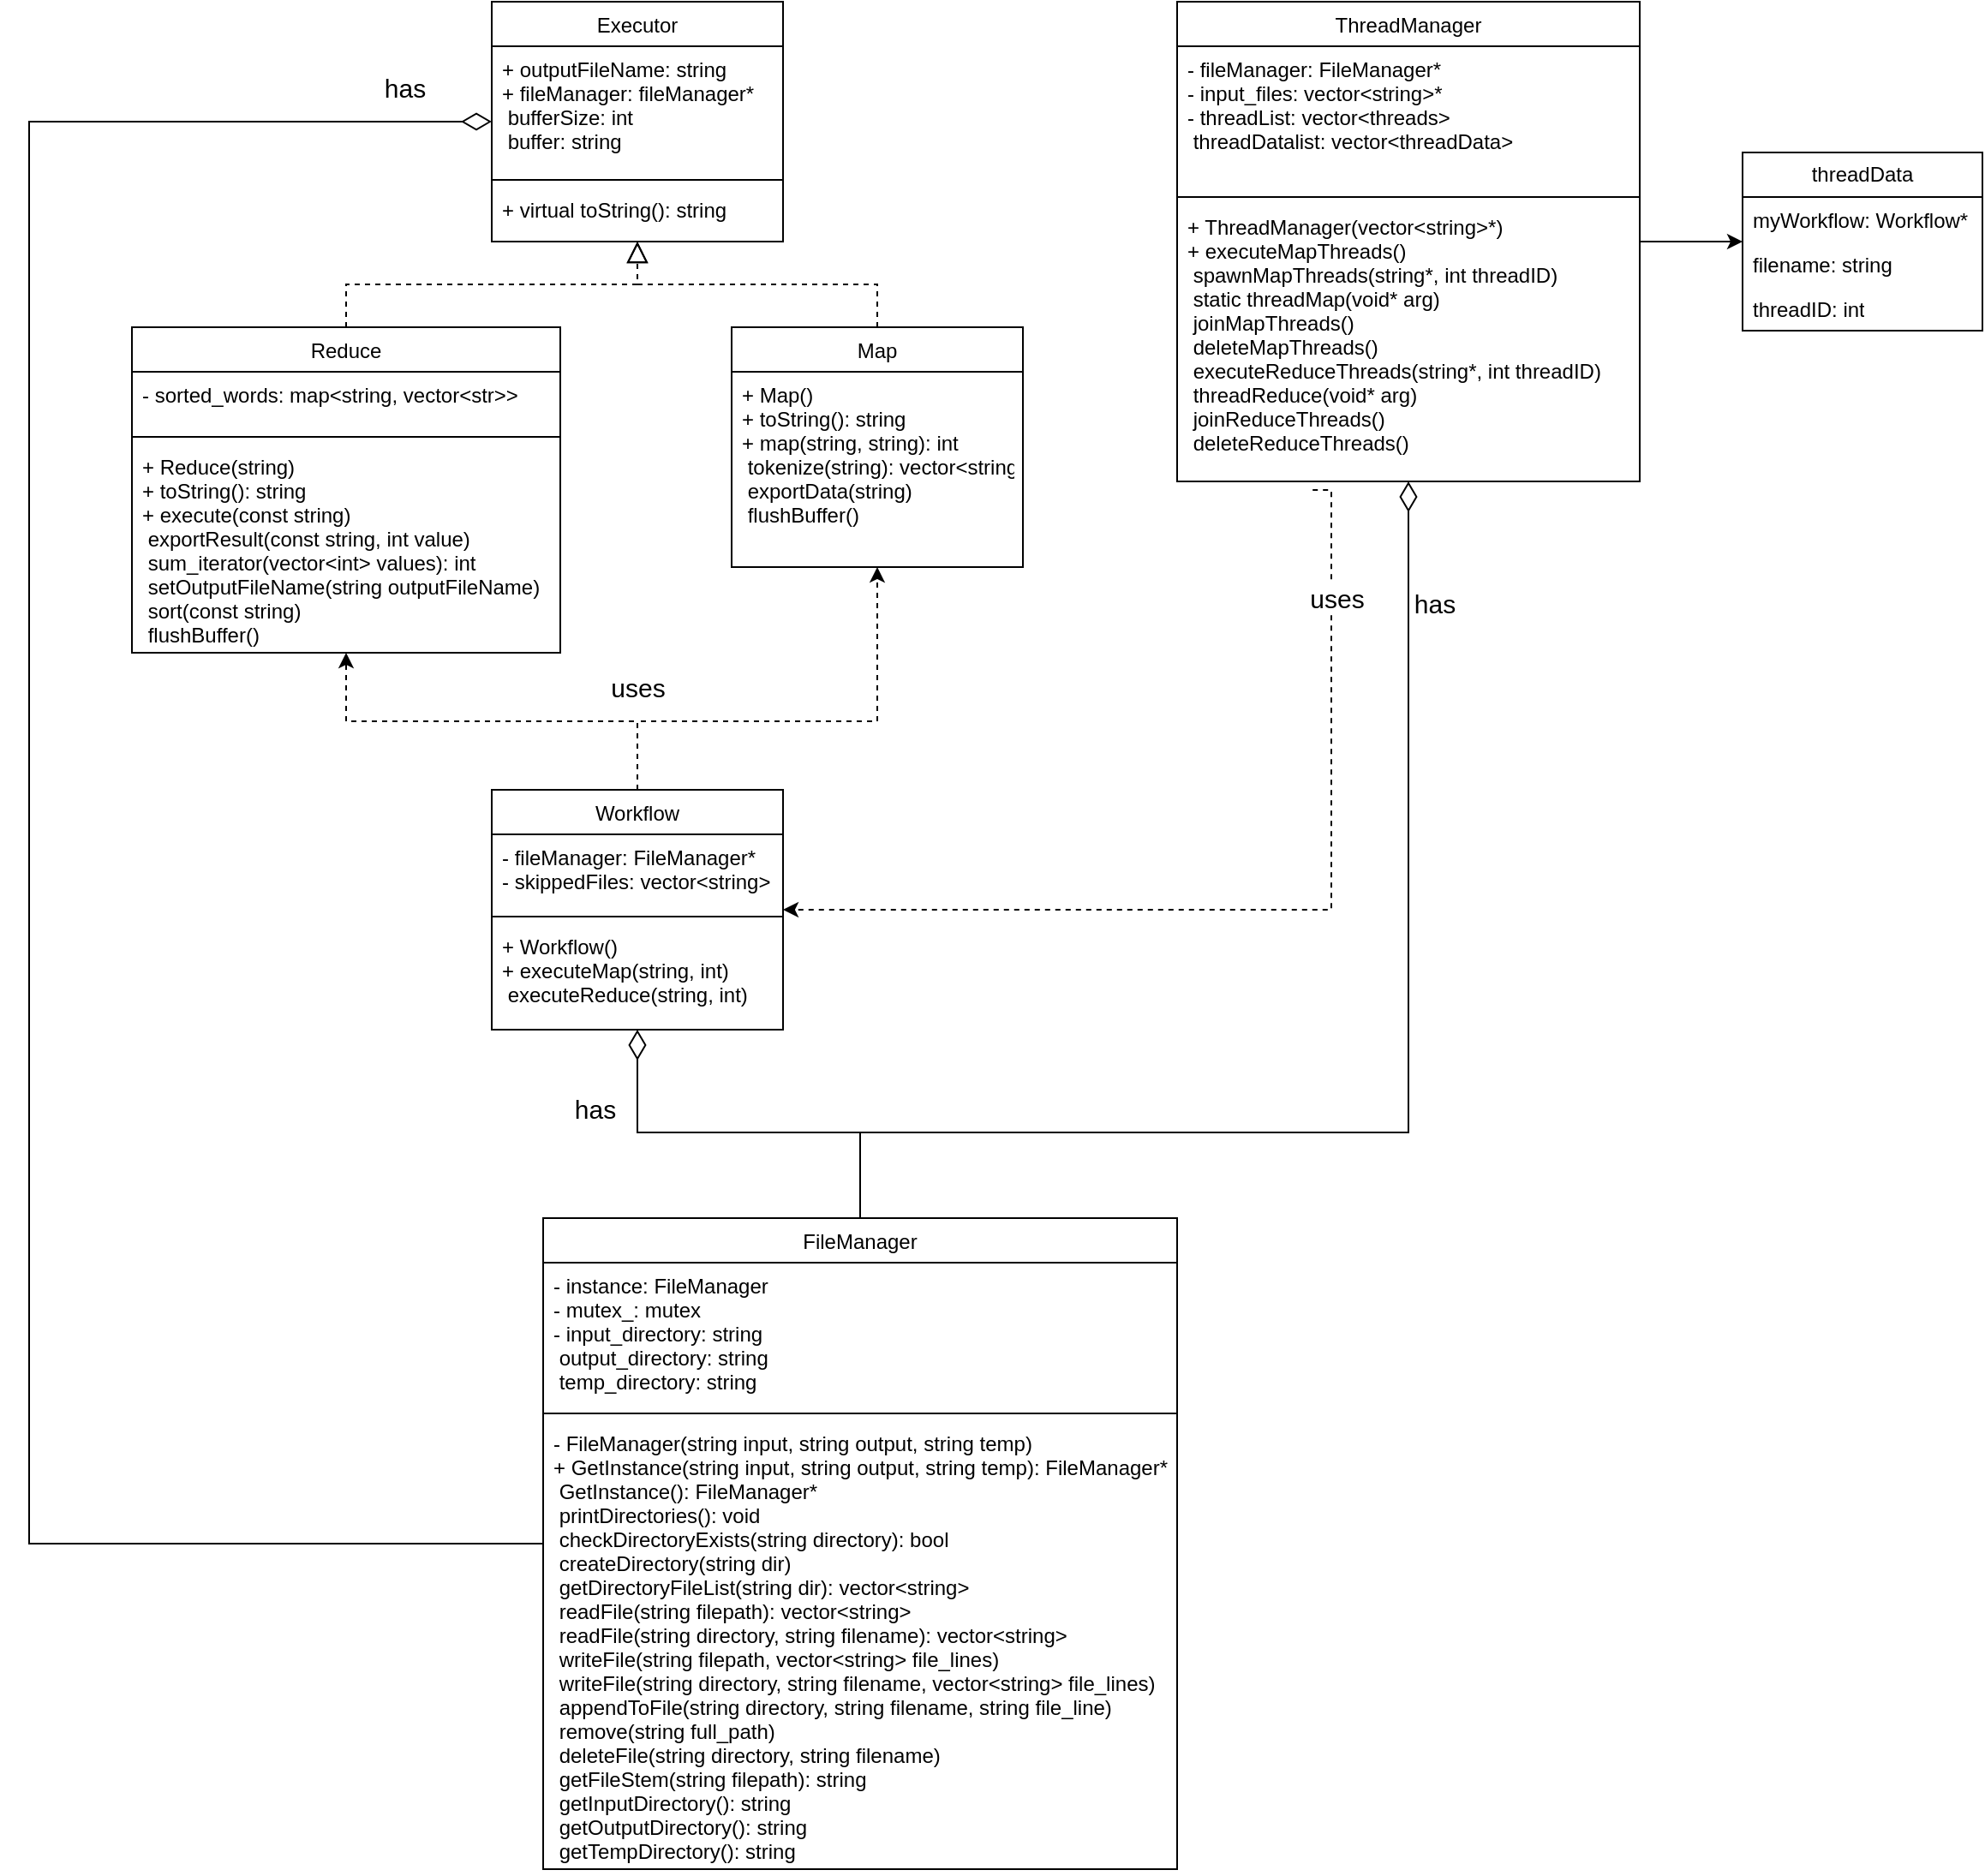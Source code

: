 <mxfile version="22.1.4" type="device">
  <diagram id="C5RBs43oDa-KdzZeNtuy" name="Page-1">
    <mxGraphModel dx="2735" dy="2291" grid="1" gridSize="10" guides="1" tooltips="1" connect="1" arrows="1" fold="1" page="1" pageScale="1" pageWidth="827" pageHeight="1169" math="0" shadow="0">
      <root>
        <mxCell id="WIyWlLk6GJQsqaUBKTNV-0" />
        <mxCell id="WIyWlLk6GJQsqaUBKTNV-1" parent="WIyWlLk6GJQsqaUBKTNV-0" />
        <mxCell id="QwOFtuFbrtXF6RaGmLo7-42" style="edgeStyle=orthogonalEdgeStyle;rounded=0;orthogonalLoop=1;jettySize=auto;html=1;endArrow=diamondThin;endFill=0;startArrow=none;startFill=0;startSize=15;endSize=15;" edge="1" parent="WIyWlLk6GJQsqaUBKTNV-1" source="wkiR1pcnB2qaB7DTH7Au-5" target="QwOFtuFbrtXF6RaGmLo7-17">
          <mxGeometry relative="1" as="geometry">
            <Array as="points">
              <mxPoint x="-680" y="840" />
              <mxPoint x="-680" y="10" />
            </Array>
          </mxGeometry>
        </mxCell>
        <mxCell id="QwOFtuFbrtXF6RaGmLo7-52" value="has" style="edgeLabel;html=1;align=center;verticalAlign=middle;resizable=0;points=[];fontSize=15;" vertex="1" connectable="0" parent="QwOFtuFbrtXF6RaGmLo7-42">
          <mxGeometry x="0.893" y="3" relative="1" as="geometry">
            <mxPoint x="24" y="-17" as="offset" />
          </mxGeometry>
        </mxCell>
        <mxCell id="wkiR1pcnB2qaB7DTH7Au-5" value="FileManager" style="swimlane;fontStyle=0;align=center;verticalAlign=top;childLayout=stackLayout;horizontal=1;startSize=26;horizontalStack=0;resizeParent=1;resizeLast=0;collapsible=1;marginBottom=0;rounded=0;shadow=0;strokeWidth=1;" parent="WIyWlLk6GJQsqaUBKTNV-1" vertex="1">
          <mxGeometry x="-380" y="650" width="370" height="380" as="geometry">
            <mxRectangle x="550" y="140" width="160" height="26" as="alternateBounds" />
          </mxGeometry>
        </mxCell>
        <mxCell id="wkiR1pcnB2qaB7DTH7Au-6" value="- instance: FileManager&#xa;- mutex_: mutex&#xa;- input_directory: string&#xa; output_directory: string&#xa; temp_directory: string" style="text;align=left;verticalAlign=top;spacingLeft=4;spacingRight=4;overflow=hidden;rotatable=0;points=[[0,0.5],[1,0.5]];portConstraint=eastwest;" parent="wkiR1pcnB2qaB7DTH7Au-5" vertex="1">
          <mxGeometry y="26" width="370" height="84" as="geometry" />
        </mxCell>
        <mxCell id="wkiR1pcnB2qaB7DTH7Au-8" value="" style="line;html=1;strokeWidth=1;align=left;verticalAlign=middle;spacingTop=-1;spacingLeft=3;spacingRight=3;rotatable=0;labelPosition=right;points=[];portConstraint=eastwest;" parent="wkiR1pcnB2qaB7DTH7Au-5" vertex="1">
          <mxGeometry y="110" width="370" height="8" as="geometry" />
        </mxCell>
        <mxCell id="wkiR1pcnB2qaB7DTH7Au-9" value="- FileManager(string input, string output, string temp)&#xa;+ GetInstance(string input, string output, string temp): FileManager*&#xa; GetInstance(): FileManager*&#xa; printDirectories(): void&#xa; checkDirectoryExists(string directory): bool&#xa; createDirectory(string dir)&#xa; getDirectoryFileList(string dir): vector&lt;string&gt;&#xa; readFile(string filepath): vector&lt;string&gt;&#xa; readFile(string directory, string filename): vector&lt;string&gt;&#xa; writeFile(string filepath, vector&lt;string&gt; file_lines)&#xa; writeFile(string directory, string filename, vector&lt;string&gt; file_lines)&#xa; appendToFile(string directory, string filename, string file_line)&#xa; remove(string full_path)&#xa; deleteFile(string directory, string filename)&#xa; getFileStem(string filepath): string&#xa; getInputDirectory(): string&#xa; getOutputDirectory(): string&#xa; getTempDirectory(): string" style="text;align=left;verticalAlign=top;spacingLeft=4;spacingRight=4;overflow=hidden;rotatable=0;points=[[0,0.5],[1,0.5]];portConstraint=eastwest;" parent="wkiR1pcnB2qaB7DTH7Au-5" vertex="1">
          <mxGeometry y="118" width="370" height="262" as="geometry" />
        </mxCell>
        <mxCell id="QwOFtuFbrtXF6RaGmLo7-41" style="edgeStyle=orthogonalEdgeStyle;rounded=0;orthogonalLoop=1;jettySize=auto;html=1;" edge="1" parent="WIyWlLk6GJQsqaUBKTNV-1" source="QwOFtuFbrtXF6RaGmLo7-4" target="QwOFtuFbrtXF6RaGmLo7-8">
          <mxGeometry relative="1" as="geometry" />
        </mxCell>
        <mxCell id="QwOFtuFbrtXF6RaGmLo7-47" style="edgeStyle=orthogonalEdgeStyle;rounded=0;orthogonalLoop=1;jettySize=auto;html=1;entryX=0.5;entryY=0;entryDx=0;entryDy=0;endArrow=none;endFill=0;startArrow=diamondThin;startFill=0;endSize=6;startSize=15;" edge="1" parent="WIyWlLk6GJQsqaUBKTNV-1" source="QwOFtuFbrtXF6RaGmLo7-4" target="wkiR1pcnB2qaB7DTH7Au-5">
          <mxGeometry relative="1" as="geometry">
            <Array as="points">
              <mxPoint x="125" y="600" />
              <mxPoint x="-195" y="600" />
            </Array>
          </mxGeometry>
        </mxCell>
        <mxCell id="QwOFtuFbrtXF6RaGmLo7-50" value="&lt;font style=&quot;font-size: 15px;&quot;&gt;has&lt;/font&gt;" style="edgeLabel;html=1;align=center;verticalAlign=middle;resizable=0;points=[];" vertex="1" connectable="0" parent="QwOFtuFbrtXF6RaGmLo7-47">
          <mxGeometry x="-0.859" y="6" relative="1" as="geometry">
            <mxPoint x="9" y="18" as="offset" />
          </mxGeometry>
        </mxCell>
        <mxCell id="QwOFtuFbrtXF6RaGmLo7-4" value="ThreadManager" style="swimlane;fontStyle=0;align=center;verticalAlign=top;childLayout=stackLayout;horizontal=1;startSize=26;horizontalStack=0;resizeParent=1;resizeLast=0;collapsible=1;marginBottom=0;rounded=0;shadow=0;strokeWidth=1;" vertex="1" parent="WIyWlLk6GJQsqaUBKTNV-1">
          <mxGeometry x="-10" y="-60" width="270" height="280" as="geometry">
            <mxRectangle x="550" y="140" width="160" height="26" as="alternateBounds" />
          </mxGeometry>
        </mxCell>
        <mxCell id="QwOFtuFbrtXF6RaGmLo7-5" value="- fileManager: FileManager*&#xa;- input_files: vector&lt;string&gt;*&#xa;- threadList: vector&lt;threads&gt;&#xa; threadDatalist: vector&lt;threadData&gt;" style="text;align=left;verticalAlign=top;spacingLeft=4;spacingRight=4;overflow=hidden;rotatable=0;points=[[0,0.5],[1,0.5]];portConstraint=eastwest;" vertex="1" parent="QwOFtuFbrtXF6RaGmLo7-4">
          <mxGeometry y="26" width="270" height="84" as="geometry" />
        </mxCell>
        <mxCell id="QwOFtuFbrtXF6RaGmLo7-6" value="" style="line;html=1;strokeWidth=1;align=left;verticalAlign=middle;spacingTop=-1;spacingLeft=3;spacingRight=3;rotatable=0;labelPosition=right;points=[];portConstraint=eastwest;" vertex="1" parent="QwOFtuFbrtXF6RaGmLo7-4">
          <mxGeometry y="110" width="270" height="8" as="geometry" />
        </mxCell>
        <mxCell id="QwOFtuFbrtXF6RaGmLo7-7" value="+ ThreadManager(vector&lt;string&gt;*)&#xa;+ executeMapThreads()&#xa; spawnMapThreads(string*, int threadID)&#xa; static threadMap(void* arg)&#xa; joinMapThreads()&#xa; deleteMapThreads()&#xa; executeReduceThreads(string*, int threadID)&#xa; threadReduce(void* arg)&#xa; joinReduceThreads()&#xa; deleteReduceThreads()" style="text;align=left;verticalAlign=top;spacingLeft=4;spacingRight=4;overflow=hidden;rotatable=0;points=[[0,0.5],[1,0.5]];portConstraint=eastwest;" vertex="1" parent="QwOFtuFbrtXF6RaGmLo7-4">
          <mxGeometry y="118" width="270" height="162" as="geometry" />
        </mxCell>
        <mxCell id="QwOFtuFbrtXF6RaGmLo7-8" value="threadData" style="swimlane;fontStyle=0;childLayout=stackLayout;horizontal=1;startSize=26;fillColor=none;horizontalStack=0;resizeParent=1;resizeParentMax=0;resizeLast=0;collapsible=1;marginBottom=0;whiteSpace=wrap;html=1;" vertex="1" parent="WIyWlLk6GJQsqaUBKTNV-1">
          <mxGeometry x="320" y="28" width="140" height="104" as="geometry" />
        </mxCell>
        <mxCell id="QwOFtuFbrtXF6RaGmLo7-9" value="myWorkflow: Workflow*" style="text;strokeColor=none;fillColor=none;align=left;verticalAlign=top;spacingLeft=4;spacingRight=4;overflow=hidden;rotatable=0;points=[[0,0.5],[1,0.5]];portConstraint=eastwest;whiteSpace=wrap;html=1;" vertex="1" parent="QwOFtuFbrtXF6RaGmLo7-8">
          <mxGeometry y="26" width="140" height="26" as="geometry" />
        </mxCell>
        <mxCell id="QwOFtuFbrtXF6RaGmLo7-10" value="filename: string" style="text;strokeColor=none;fillColor=none;align=left;verticalAlign=top;spacingLeft=4;spacingRight=4;overflow=hidden;rotatable=0;points=[[0,0.5],[1,0.5]];portConstraint=eastwest;whiteSpace=wrap;html=1;" vertex="1" parent="QwOFtuFbrtXF6RaGmLo7-8">
          <mxGeometry y="52" width="140" height="26" as="geometry" />
        </mxCell>
        <mxCell id="QwOFtuFbrtXF6RaGmLo7-11" value="threadID: int" style="text;strokeColor=none;fillColor=none;align=left;verticalAlign=top;spacingLeft=4;spacingRight=4;overflow=hidden;rotatable=0;points=[[0,0.5],[1,0.5]];portConstraint=eastwest;whiteSpace=wrap;html=1;" vertex="1" parent="QwOFtuFbrtXF6RaGmLo7-8">
          <mxGeometry y="78" width="140" height="26" as="geometry" />
        </mxCell>
        <mxCell id="QwOFtuFbrtXF6RaGmLo7-17" value="Executor" style="swimlane;fontStyle=0;align=center;verticalAlign=top;childLayout=stackLayout;horizontal=1;startSize=26;horizontalStack=0;resizeParent=1;resizeLast=0;collapsible=1;marginBottom=0;rounded=0;shadow=0;strokeWidth=1;" vertex="1" parent="WIyWlLk6GJQsqaUBKTNV-1">
          <mxGeometry x="-410" y="-60" width="170" height="140" as="geometry">
            <mxRectangle x="550" y="140" width="160" height="26" as="alternateBounds" />
          </mxGeometry>
        </mxCell>
        <mxCell id="QwOFtuFbrtXF6RaGmLo7-18" value="+ outputFileName: string&#xa;+ fileManager: fileManager*&#xa; bufferSize: int&#xa; buffer: string" style="text;align=left;verticalAlign=top;spacingLeft=4;spacingRight=4;overflow=hidden;rotatable=0;points=[[0,0.5],[1,0.5]];portConstraint=eastwest;" vertex="1" parent="QwOFtuFbrtXF6RaGmLo7-17">
          <mxGeometry y="26" width="170" height="74" as="geometry" />
        </mxCell>
        <mxCell id="QwOFtuFbrtXF6RaGmLo7-19" value="" style="line;html=1;strokeWidth=1;align=left;verticalAlign=middle;spacingTop=-1;spacingLeft=3;spacingRight=3;rotatable=0;labelPosition=right;points=[];portConstraint=eastwest;" vertex="1" parent="QwOFtuFbrtXF6RaGmLo7-17">
          <mxGeometry y="100" width="170" height="8" as="geometry" />
        </mxCell>
        <mxCell id="QwOFtuFbrtXF6RaGmLo7-20" value="+ virtual toString(): string" style="text;align=left;verticalAlign=top;spacingLeft=4;spacingRight=4;overflow=hidden;rotatable=0;points=[[0,0.5],[1,0.5]];portConstraint=eastwest;" vertex="1" parent="QwOFtuFbrtXF6RaGmLo7-17">
          <mxGeometry y="108" width="170" height="22" as="geometry" />
        </mxCell>
        <mxCell id="QwOFtuFbrtXF6RaGmLo7-37" style="edgeStyle=orthogonalEdgeStyle;rounded=0;orthogonalLoop=1;jettySize=auto;html=1;endSize=10;endArrow=block;endFill=0;dashed=1;" edge="1" parent="WIyWlLk6GJQsqaUBKTNV-1" source="QwOFtuFbrtXF6RaGmLo7-21" target="QwOFtuFbrtXF6RaGmLo7-17">
          <mxGeometry relative="1" as="geometry" />
        </mxCell>
        <mxCell id="QwOFtuFbrtXF6RaGmLo7-21" value="Map" style="swimlane;fontStyle=0;align=center;verticalAlign=top;childLayout=stackLayout;horizontal=1;startSize=26;horizontalStack=0;resizeParent=1;resizeLast=0;collapsible=1;marginBottom=0;rounded=0;shadow=0;strokeWidth=1;" vertex="1" parent="WIyWlLk6GJQsqaUBKTNV-1">
          <mxGeometry x="-270" y="130" width="170" height="140" as="geometry">
            <mxRectangle x="550" y="140" width="160" height="26" as="alternateBounds" />
          </mxGeometry>
        </mxCell>
        <mxCell id="QwOFtuFbrtXF6RaGmLo7-24" value="+ Map()&#xa;+ toString(): string&#xa;+ map(string, string): int&#xa; tokenize(string): vector&lt;string&gt; &#xa; exportData(string)&#xa; flushBuffer()" style="text;align=left;verticalAlign=top;spacingLeft=4;spacingRight=4;overflow=hidden;rotatable=0;points=[[0,0.5],[1,0.5]];portConstraint=eastwest;" vertex="1" parent="QwOFtuFbrtXF6RaGmLo7-21">
          <mxGeometry y="26" width="170" height="104" as="geometry" />
        </mxCell>
        <mxCell id="QwOFtuFbrtXF6RaGmLo7-36" style="edgeStyle=orthogonalEdgeStyle;rounded=0;orthogonalLoop=1;jettySize=auto;html=1;endArrow=block;endFill=0;dashed=1;endSize=10;" edge="1" parent="WIyWlLk6GJQsqaUBKTNV-1" source="QwOFtuFbrtXF6RaGmLo7-27" target="QwOFtuFbrtXF6RaGmLo7-17">
          <mxGeometry relative="1" as="geometry" />
        </mxCell>
        <mxCell id="QwOFtuFbrtXF6RaGmLo7-27" value="Reduce" style="swimlane;fontStyle=0;align=center;verticalAlign=top;childLayout=stackLayout;horizontal=1;startSize=26;horizontalStack=0;resizeParent=1;resizeLast=0;collapsible=1;marginBottom=0;rounded=0;shadow=0;strokeWidth=1;" vertex="1" parent="WIyWlLk6GJQsqaUBKTNV-1">
          <mxGeometry x="-620" y="130" width="250" height="190" as="geometry">
            <mxRectangle x="550" y="140" width="160" height="26" as="alternateBounds" />
          </mxGeometry>
        </mxCell>
        <mxCell id="QwOFtuFbrtXF6RaGmLo7-28" value="- sorted_words: map&lt;string, vector&lt;str&gt;&gt;" style="text;align=left;verticalAlign=top;spacingLeft=4;spacingRight=4;overflow=hidden;rotatable=0;points=[[0,0.5],[1,0.5]];portConstraint=eastwest;" vertex="1" parent="QwOFtuFbrtXF6RaGmLo7-27">
          <mxGeometry y="26" width="250" height="34" as="geometry" />
        </mxCell>
        <mxCell id="QwOFtuFbrtXF6RaGmLo7-29" value="" style="line;html=1;strokeWidth=1;align=left;verticalAlign=middle;spacingTop=-1;spacingLeft=3;spacingRight=3;rotatable=0;labelPosition=right;points=[];portConstraint=eastwest;" vertex="1" parent="QwOFtuFbrtXF6RaGmLo7-27">
          <mxGeometry y="60" width="250" height="8" as="geometry" />
        </mxCell>
        <mxCell id="QwOFtuFbrtXF6RaGmLo7-30" value="+ Reduce(string)&#xa;+ toString(): string&#xa;+ execute(const string)&#xa; exportResult(const string, int value)&#xa; sum_iterator(vector&lt;int&gt; values): int&#xa; setOutputFileName(string outputFileName)&#xa; sort(const string)&#xa; flushBuffer()" style="text;align=left;verticalAlign=top;spacingLeft=4;spacingRight=4;overflow=hidden;rotatable=0;points=[[0,0.5],[1,0.5]];portConstraint=eastwest;" vertex="1" parent="QwOFtuFbrtXF6RaGmLo7-27">
          <mxGeometry y="68" width="250" height="122" as="geometry" />
        </mxCell>
        <mxCell id="QwOFtuFbrtXF6RaGmLo7-38" style="edgeStyle=orthogonalEdgeStyle;rounded=0;orthogonalLoop=1;jettySize=auto;html=1;dashed=1;" edge="1" parent="WIyWlLk6GJQsqaUBKTNV-1" source="QwOFtuFbrtXF6RaGmLo7-31" target="QwOFtuFbrtXF6RaGmLo7-27">
          <mxGeometry relative="1" as="geometry" />
        </mxCell>
        <mxCell id="QwOFtuFbrtXF6RaGmLo7-49" value="&lt;font style=&quot;font-size: 15px;&quot;&gt;uses&lt;/font&gt;" style="edgeLabel;html=1;align=center;verticalAlign=middle;resizable=0;points=[];" vertex="1" connectable="0" parent="QwOFtuFbrtXF6RaGmLo7-38">
          <mxGeometry x="-0.568" y="1" relative="1" as="geometry">
            <mxPoint x="14" y="-21" as="offset" />
          </mxGeometry>
        </mxCell>
        <mxCell id="QwOFtuFbrtXF6RaGmLo7-39" style="edgeStyle=orthogonalEdgeStyle;rounded=0;orthogonalLoop=1;jettySize=auto;html=1;dashed=1;" edge="1" parent="WIyWlLk6GJQsqaUBKTNV-1" source="QwOFtuFbrtXF6RaGmLo7-31" target="QwOFtuFbrtXF6RaGmLo7-21">
          <mxGeometry relative="1" as="geometry">
            <Array as="points">
              <mxPoint x="-325" y="360" />
              <mxPoint x="-185" y="360" />
            </Array>
          </mxGeometry>
        </mxCell>
        <mxCell id="QwOFtuFbrtXF6RaGmLo7-46" style="edgeStyle=orthogonalEdgeStyle;rounded=0;orthogonalLoop=1;jettySize=auto;html=1;endArrow=none;endFill=0;startArrow=diamondThin;startFill=0;startSize=15;" edge="1" parent="WIyWlLk6GJQsqaUBKTNV-1" source="QwOFtuFbrtXF6RaGmLo7-31" target="wkiR1pcnB2qaB7DTH7Au-5">
          <mxGeometry relative="1" as="geometry">
            <Array as="points">
              <mxPoint x="-325" y="600" />
              <mxPoint x="-195" y="600" />
            </Array>
          </mxGeometry>
        </mxCell>
        <mxCell id="QwOFtuFbrtXF6RaGmLo7-51" value="has" style="edgeLabel;html=1;align=center;verticalAlign=middle;resizable=0;points=[];fontSize=15;" vertex="1" connectable="0" parent="QwOFtuFbrtXF6RaGmLo7-46">
          <mxGeometry x="-0.642" y="-4" relative="1" as="geometry">
            <mxPoint x="-21" y="3" as="offset" />
          </mxGeometry>
        </mxCell>
        <mxCell id="QwOFtuFbrtXF6RaGmLo7-31" value="Workflow" style="swimlane;fontStyle=0;align=center;verticalAlign=top;childLayout=stackLayout;horizontal=1;startSize=26;horizontalStack=0;resizeParent=1;resizeLast=0;collapsible=1;marginBottom=0;rounded=0;shadow=0;strokeWidth=1;" vertex="1" parent="WIyWlLk6GJQsqaUBKTNV-1">
          <mxGeometry x="-410" y="400" width="170" height="140" as="geometry">
            <mxRectangle x="550" y="140" width="160" height="26" as="alternateBounds" />
          </mxGeometry>
        </mxCell>
        <mxCell id="QwOFtuFbrtXF6RaGmLo7-32" value="- fileManager: FileManager*&#xa;- skippedFiles: vector&lt;string&gt;" style="text;align=left;verticalAlign=top;spacingLeft=4;spacingRight=4;overflow=hidden;rotatable=0;points=[[0,0.5],[1,0.5]];portConstraint=eastwest;" vertex="1" parent="QwOFtuFbrtXF6RaGmLo7-31">
          <mxGeometry y="26" width="170" height="44" as="geometry" />
        </mxCell>
        <mxCell id="QwOFtuFbrtXF6RaGmLo7-33" value="" style="line;html=1;strokeWidth=1;align=left;verticalAlign=middle;spacingTop=-1;spacingLeft=3;spacingRight=3;rotatable=0;labelPosition=right;points=[];portConstraint=eastwest;" vertex="1" parent="QwOFtuFbrtXF6RaGmLo7-31">
          <mxGeometry y="70" width="170" height="8" as="geometry" />
        </mxCell>
        <mxCell id="QwOFtuFbrtXF6RaGmLo7-34" value="+ Workflow()&#xa;+ executeMap(string, int)&#xa; executeReduce(string, int)" style="text;align=left;verticalAlign=top;spacingLeft=4;spacingRight=4;overflow=hidden;rotatable=0;points=[[0,0.5],[1,0.5]];portConstraint=eastwest;" vertex="1" parent="QwOFtuFbrtXF6RaGmLo7-31">
          <mxGeometry y="78" width="170" height="52" as="geometry" />
        </mxCell>
        <mxCell id="QwOFtuFbrtXF6RaGmLo7-40" style="edgeStyle=orthogonalEdgeStyle;rounded=0;orthogonalLoop=1;jettySize=auto;html=1;dashed=1;exitX=0.293;exitY=1.031;exitDx=0;exitDy=0;exitPerimeter=0;" edge="1" parent="WIyWlLk6GJQsqaUBKTNV-1" source="QwOFtuFbrtXF6RaGmLo7-7" target="QwOFtuFbrtXF6RaGmLo7-31">
          <mxGeometry relative="1" as="geometry">
            <Array as="points">
              <mxPoint x="80" y="225" />
              <mxPoint x="80" y="470" />
            </Array>
          </mxGeometry>
        </mxCell>
        <mxCell id="QwOFtuFbrtXF6RaGmLo7-48" value="&lt;font style=&quot;font-size: 15px;&quot;&gt;uses&lt;/font&gt;" style="edgeLabel;html=1;align=center;verticalAlign=middle;resizable=0;points=[];" vertex="1" connectable="0" parent="QwOFtuFbrtXF6RaGmLo7-40">
          <mxGeometry x="-0.747" y="3" relative="1" as="geometry">
            <mxPoint y="1" as="offset" />
          </mxGeometry>
        </mxCell>
      </root>
    </mxGraphModel>
  </diagram>
</mxfile>

